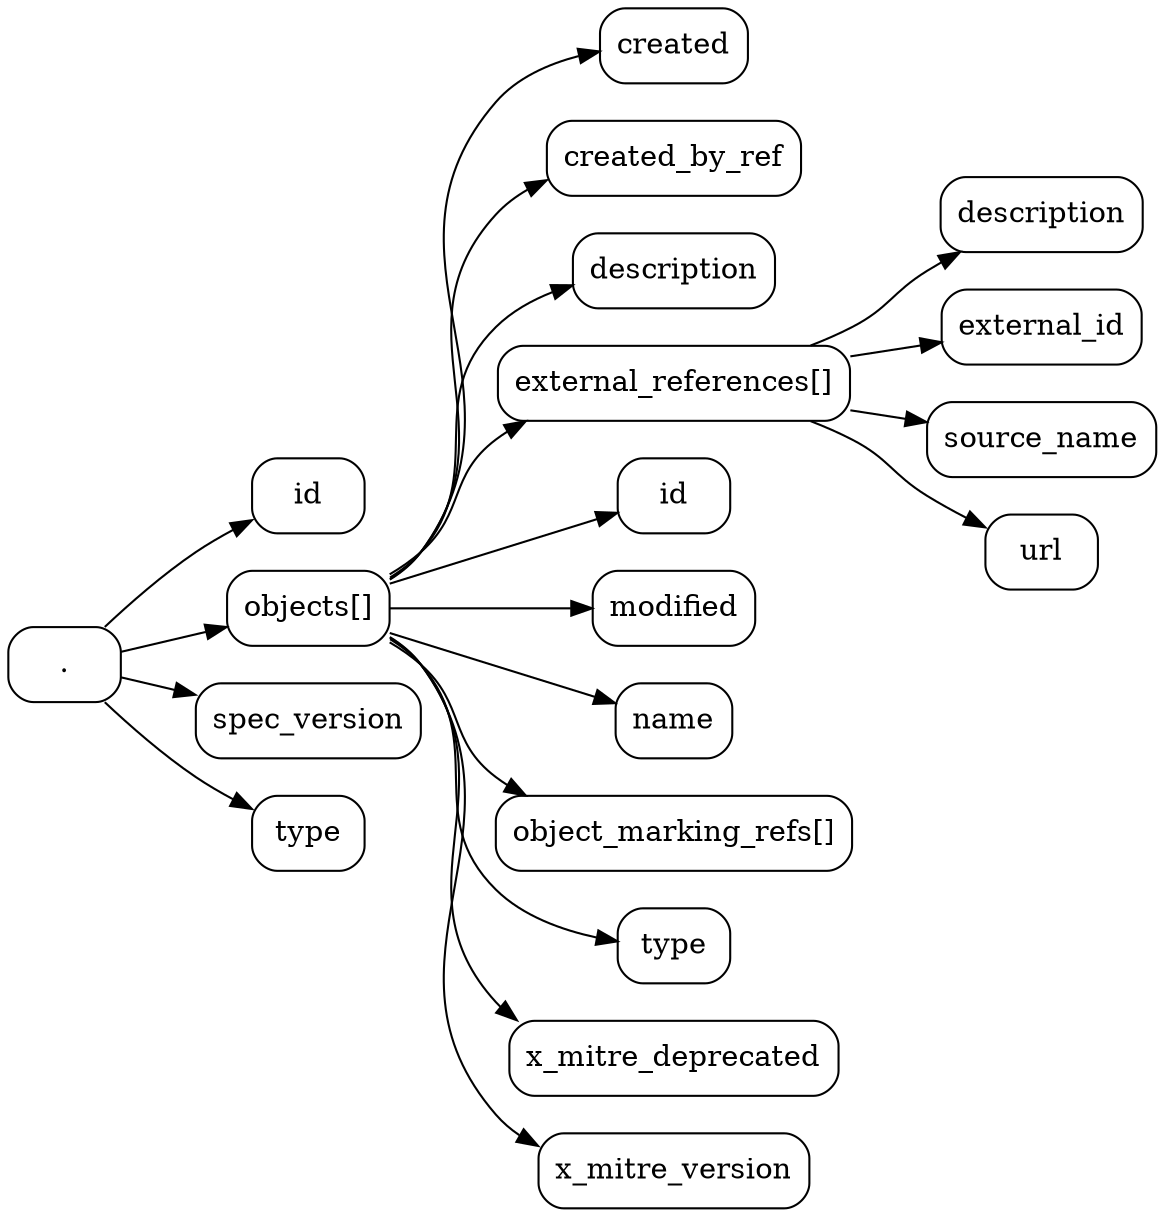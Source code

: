 strict digraph  {
rankdir=LR;
id [shape=box, style=rounded];
"." [shape=box, style=rounded];
"objects[]" [shape=box, style=rounded];
"objects[].created" [label=created, shape=box, style=rounded];
"objects[].created_by_ref" [label=created_by_ref, shape=box, style=rounded];
"objects[].description" [label=description, shape=box, style=rounded];
"objects[].external_references[]" [label="external_references[]", shape=box, style=rounded];
"objects[].external_references[].description" [label=description, shape=box, style=rounded];
"objects[].external_references[].external_id" [label=external_id, shape=box, style=rounded];
"objects[].external_references[].source_name" [label=source_name, shape=box, style=rounded];
"objects[].external_references[].url" [label=url, shape=box, style=rounded];
"objects[].id" [label=id, shape=box, style=rounded];
"objects[].modified" [label=modified, shape=box, style=rounded];
"objects[].name" [label=name, shape=box, style=rounded];
"objects[].object_marking_refs[]" [label="object_marking_refs[]", shape=box, style=rounded];
"objects[].type" [label=type, shape=box, style=rounded];
"objects[].x_mitre_deprecated" [label=x_mitre_deprecated, shape=box, style=rounded];
"objects[].x_mitre_version" [label=x_mitre_version, shape=box, style=rounded];
spec_version [shape=box, style=rounded];
type [shape=box, style=rounded];
"." -> id;
"." -> "objects[]";
"." -> spec_version;
"." -> type;
"objects[]" -> "objects[].created";
"objects[]" -> "objects[].created_by_ref";
"objects[]" -> "objects[].description";
"objects[]" -> "objects[].external_references[]";
"objects[]" -> "objects[].id";
"objects[]" -> "objects[].modified";
"objects[]" -> "objects[].name";
"objects[]" -> "objects[].object_marking_refs[]";
"objects[]" -> "objects[].type";
"objects[]" -> "objects[].x_mitre_deprecated";
"objects[]" -> "objects[].x_mitre_version";
"objects[].external_references[]" -> "objects[].external_references[].description";
"objects[].external_references[]" -> "objects[].external_references[].external_id";
"objects[].external_references[]" -> "objects[].external_references[].source_name";
"objects[].external_references[]" -> "objects[].external_references[].url";
}
